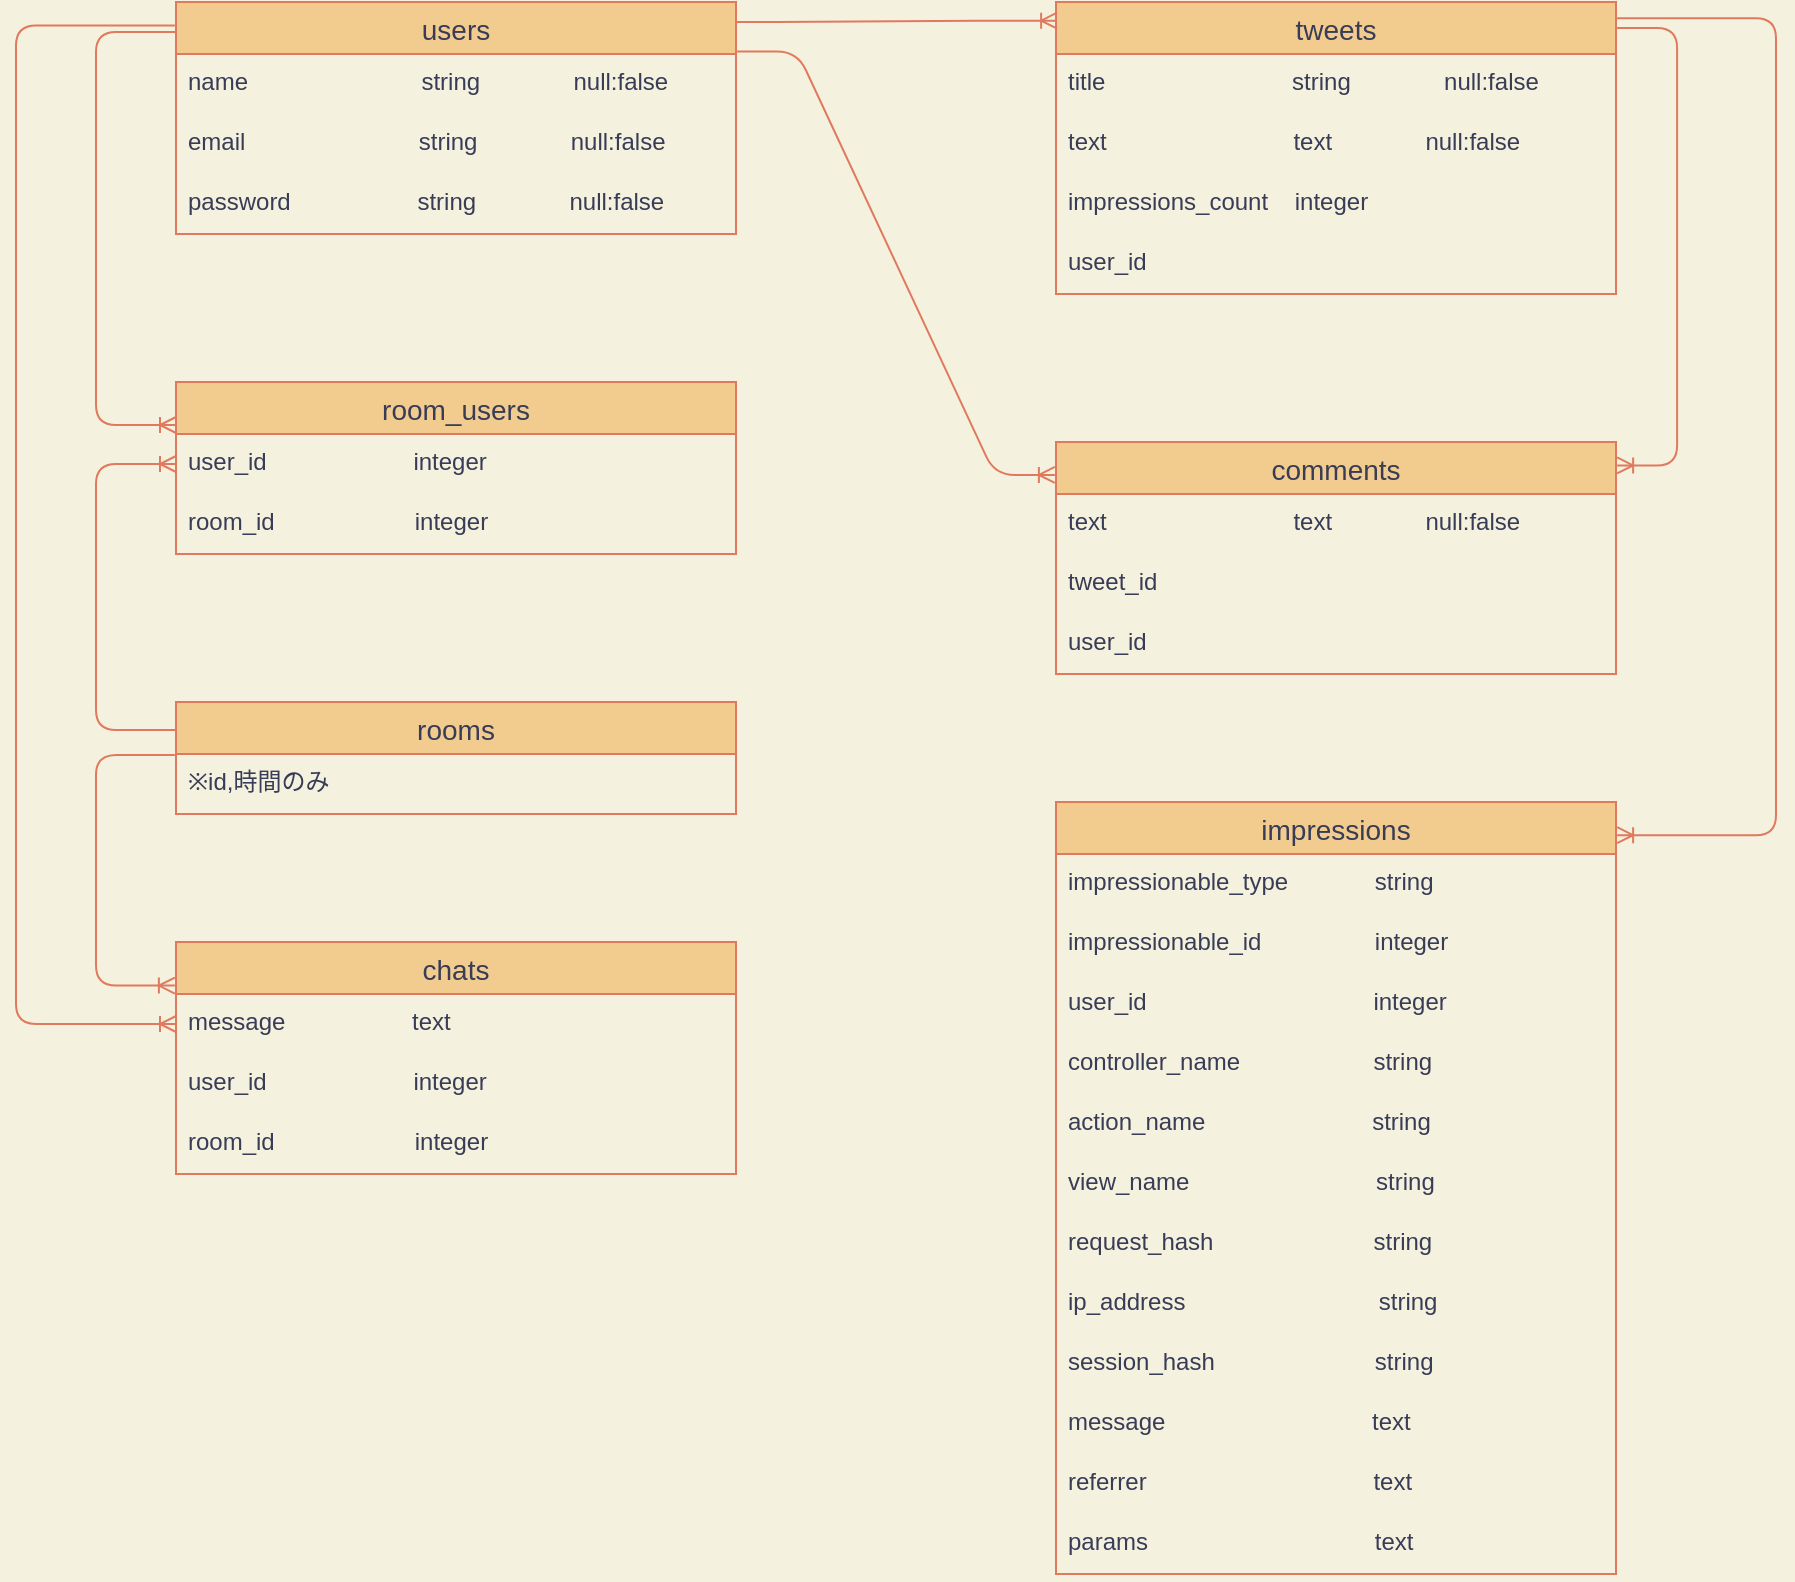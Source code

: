 <mxfile>
    <diagram id="NAmkIx1CDq7ArtmawguC" name="ページ1">
        <mxGraphModel dx="2040" dy="1133" grid="1" gridSize="10" guides="1" tooltips="1" connect="1" arrows="1" fold="1" page="1" pageScale="1" pageWidth="827" pageHeight="1169" background="#F4F1DE" math="0" shadow="0">
            <root>
                <mxCell id="0"/>
                <mxCell id="1" parent="0"/>
                <mxCell id="149" value="users" style="swimlane;fontStyle=0;childLayout=stackLayout;horizontal=1;startSize=26;horizontalStack=0;resizeParent=1;resizeParentMax=0;resizeLast=0;collapsible=1;marginBottom=0;align=center;fontSize=14;strokeColor=#E07A5F;strokeWidth=1;fillColor=#F2CC8F;fontColor=#393C56;" parent="1" vertex="1">
                    <mxGeometry y="80" width="280" height="116" as="geometry"/>
                </mxCell>
                <mxCell id="151" value="name                          string              null:false       " style="text;strokeColor=none;fillColor=none;spacingLeft=4;spacingRight=4;overflow=hidden;rotatable=0;points=[[0,0.5],[1,0.5]];portConstraint=eastwest;fontSize=12;fontColor=#393C56;" parent="149" vertex="1">
                    <mxGeometry y="26" width="280" height="30" as="geometry"/>
                </mxCell>
                <mxCell id="153" value="email                          string              null:false" style="text;strokeColor=none;fillColor=none;spacingLeft=4;spacingRight=4;overflow=hidden;rotatable=0;points=[[0,0.5],[1,0.5]];portConstraint=eastwest;fontSize=12;fontColor=#393C56;" parent="149" vertex="1">
                    <mxGeometry y="56" width="280" height="30" as="geometry"/>
                </mxCell>
                <mxCell id="154" value="password                   string              null:false" style="text;strokeColor=none;fillColor=none;spacingLeft=4;spacingRight=4;overflow=hidden;rotatable=0;points=[[0,0.5],[1,0.5]];portConstraint=eastwest;fontSize=12;fontColor=#393C56;" parent="149" vertex="1">
                    <mxGeometry y="86" width="280" height="30" as="geometry"/>
                </mxCell>
                <mxCell id="155" value="tweets" style="swimlane;fontStyle=0;childLayout=stackLayout;horizontal=1;startSize=26;horizontalStack=0;resizeParent=1;resizeParentMax=0;resizeLast=0;collapsible=1;marginBottom=0;align=center;fontSize=14;strokeColor=#E07A5F;strokeWidth=1;fillColor=#F2CC8F;fontColor=#393C56;" parent="1" vertex="1">
                    <mxGeometry x="440" y="80" width="280" height="146" as="geometry"/>
                </mxCell>
                <mxCell id="156" value="title                            string              null:false       " style="text;strokeColor=none;fillColor=none;spacingLeft=4;spacingRight=4;overflow=hidden;rotatable=0;points=[[0,0.5],[1,0.5]];portConstraint=eastwest;fontSize=12;fontColor=#393C56;" parent="155" vertex="1">
                    <mxGeometry y="26" width="280" height="30" as="geometry"/>
                </mxCell>
                <mxCell id="157" value="text                            text              null:false" style="text;strokeColor=none;fillColor=none;spacingLeft=4;spacingRight=4;overflow=hidden;rotatable=0;points=[[0,0.5],[1,0.5]];portConstraint=eastwest;fontSize=12;fontColor=#393C56;" parent="155" vertex="1">
                    <mxGeometry y="56" width="280" height="30" as="geometry"/>
                </mxCell>
                <mxCell id="158" value="impressions_count    integer" style="text;strokeColor=none;fillColor=none;spacingLeft=4;spacingRight=4;overflow=hidden;rotatable=0;points=[[0,0.5],[1,0.5]];portConstraint=eastwest;fontSize=12;fontColor=#393C56;" parent="155" vertex="1">
                    <mxGeometry y="86" width="280" height="30" as="geometry"/>
                </mxCell>
                <mxCell id="160" value="user_id" style="text;strokeColor=none;fillColor=none;spacingLeft=4;spacingRight=4;overflow=hidden;rotatable=0;points=[[0,0.5],[1,0.5]];portConstraint=eastwest;fontSize=12;fontColor=#393C56;" vertex="1" parent="155">
                    <mxGeometry y="116" width="280" height="30" as="geometry"/>
                </mxCell>
                <mxCell id="162" value="comments" style="swimlane;fontStyle=0;childLayout=stackLayout;horizontal=1;startSize=26;horizontalStack=0;resizeParent=1;resizeParentMax=0;resizeLast=0;collapsible=1;marginBottom=0;align=center;fontSize=14;strokeColor=#E07A5F;strokeWidth=1;fillColor=#F2CC8F;fontColor=#393C56;" vertex="1" parent="1">
                    <mxGeometry x="440" y="300" width="280" height="116" as="geometry"/>
                </mxCell>
                <mxCell id="164" value="text                            text              null:false" style="text;strokeColor=none;fillColor=none;spacingLeft=4;spacingRight=4;overflow=hidden;rotatable=0;points=[[0,0.5],[1,0.5]];portConstraint=eastwest;fontSize=12;fontColor=#393C56;" vertex="1" parent="162">
                    <mxGeometry y="26" width="280" height="30" as="geometry"/>
                </mxCell>
                <mxCell id="165" value="tweet_id" style="text;strokeColor=none;fillColor=none;spacingLeft=4;spacingRight=4;overflow=hidden;rotatable=0;points=[[0,0.5],[1,0.5]];portConstraint=eastwest;fontSize=12;fontColor=#393C56;" vertex="1" parent="162">
                    <mxGeometry y="56" width="280" height="30" as="geometry"/>
                </mxCell>
                <mxCell id="166" value="user_id" style="text;strokeColor=none;fillColor=none;spacingLeft=4;spacingRight=4;overflow=hidden;rotatable=0;points=[[0,0.5],[1,0.5]];portConstraint=eastwest;fontSize=12;fontColor=#393C56;" vertex="1" parent="162">
                    <mxGeometry y="86" width="280" height="30" as="geometry"/>
                </mxCell>
                <mxCell id="167" value="room_users" style="swimlane;fontStyle=0;childLayout=stackLayout;horizontal=1;startSize=26;horizontalStack=0;resizeParent=1;resizeParentMax=0;resizeLast=0;collapsible=1;marginBottom=0;align=center;fontSize=14;strokeColor=#E07A5F;strokeWidth=1;fillColor=#F2CC8F;fontColor=#393C56;" vertex="1" parent="1">
                    <mxGeometry y="270" width="280" height="86" as="geometry"/>
                </mxCell>
                <mxCell id="169" value="user_id                      integer" style="text;strokeColor=none;fillColor=none;spacingLeft=4;spacingRight=4;overflow=hidden;rotatable=0;points=[[0,0.5],[1,0.5]];portConstraint=eastwest;fontSize=12;fontColor=#393C56;" vertex="1" parent="167">
                    <mxGeometry y="26" width="280" height="30" as="geometry"/>
                </mxCell>
                <mxCell id="170" value="room_id                     integer" style="text;strokeColor=none;fillColor=none;spacingLeft=4;spacingRight=4;overflow=hidden;rotatable=0;points=[[0,0.5],[1,0.5]];portConstraint=eastwest;fontSize=12;fontColor=#393C56;" vertex="1" parent="167">
                    <mxGeometry y="56" width="280" height="30" as="geometry"/>
                </mxCell>
                <mxCell id="171" value="rooms" style="swimlane;fontStyle=0;childLayout=stackLayout;horizontal=1;startSize=26;horizontalStack=0;resizeParent=1;resizeParentMax=0;resizeLast=0;collapsible=1;marginBottom=0;align=center;fontSize=14;strokeColor=#E07A5F;strokeWidth=1;fillColor=#F2CC8F;fontColor=#393C56;" vertex="1" parent="1">
                    <mxGeometry y="430" width="280" height="56" as="geometry"/>
                </mxCell>
                <mxCell id="172" value="※id,時間のみ" style="text;strokeColor=none;fillColor=none;spacingLeft=4;spacingRight=4;overflow=hidden;rotatable=0;points=[[0,0.5],[1,0.5]];portConstraint=eastwest;fontSize=12;fontColor=#393C56;" vertex="1" parent="171">
                    <mxGeometry y="26" width="280" height="30" as="geometry"/>
                </mxCell>
                <mxCell id="174" value="chats" style="swimlane;fontStyle=0;childLayout=stackLayout;horizontal=1;startSize=26;horizontalStack=0;resizeParent=1;resizeParentMax=0;resizeLast=0;collapsible=1;marginBottom=0;align=center;fontSize=14;strokeColor=#E07A5F;strokeWidth=1;fillColor=#F2CC8F;fontColor=#393C56;" vertex="1" parent="1">
                    <mxGeometry y="550" width="280" height="116" as="geometry"/>
                </mxCell>
                <mxCell id="175" value="message                   text" style="text;strokeColor=none;fillColor=none;spacingLeft=4;spacingRight=4;overflow=hidden;rotatable=0;points=[[0,0.5],[1,0.5]];portConstraint=eastwest;fontSize=12;fontColor=#393C56;" vertex="1" parent="174">
                    <mxGeometry y="26" width="280" height="30" as="geometry"/>
                </mxCell>
                <mxCell id="176" value="user_id                      integer" style="text;strokeColor=none;fillColor=none;spacingLeft=4;spacingRight=4;overflow=hidden;rotatable=0;points=[[0,0.5],[1,0.5]];portConstraint=eastwest;fontSize=12;fontColor=#393C56;" vertex="1" parent="174">
                    <mxGeometry y="56" width="280" height="30" as="geometry"/>
                </mxCell>
                <mxCell id="177" value="room_id                     integer" style="text;strokeColor=none;fillColor=none;spacingLeft=4;spacingRight=4;overflow=hidden;rotatable=0;points=[[0,0.5],[1,0.5]];portConstraint=eastwest;fontSize=12;fontColor=#393C56;" vertex="1" parent="174">
                    <mxGeometry y="86" width="280" height="30" as="geometry"/>
                </mxCell>
                <mxCell id="178" value="impressions" style="swimlane;fontStyle=0;childLayout=stackLayout;horizontal=1;startSize=26;horizontalStack=0;resizeParent=1;resizeParentMax=0;resizeLast=0;collapsible=1;marginBottom=0;align=center;fontSize=14;strokeColor=#E07A5F;strokeWidth=1;fillColor=#F2CC8F;fontColor=#393C56;" vertex="1" parent="1">
                    <mxGeometry x="440" y="480" width="280" height="386" as="geometry"/>
                </mxCell>
                <mxCell id="179" value="impressionable_type             string" style="text;strokeColor=none;fillColor=none;spacingLeft=4;spacingRight=4;overflow=hidden;rotatable=0;points=[[0,0.5],[1,0.5]];portConstraint=eastwest;fontSize=12;fontColor=#393C56;" vertex="1" parent="178">
                    <mxGeometry y="26" width="280" height="30" as="geometry"/>
                </mxCell>
                <mxCell id="180" value="impressionable_id                 integer" style="text;strokeColor=none;fillColor=none;spacingLeft=4;spacingRight=4;overflow=hidden;rotatable=0;points=[[0,0.5],[1,0.5]];portConstraint=eastwest;fontSize=12;fontColor=#393C56;" vertex="1" parent="178">
                    <mxGeometry y="56" width="280" height="30" as="geometry"/>
                </mxCell>
                <mxCell id="182" value="user_id                                  integer" style="text;strokeColor=none;fillColor=none;spacingLeft=4;spacingRight=4;overflow=hidden;rotatable=0;points=[[0,0.5],[1,0.5]];portConstraint=eastwest;fontSize=12;fontColor=#393C56;" vertex="1" parent="178">
                    <mxGeometry y="86" width="280" height="30" as="geometry"/>
                </mxCell>
                <mxCell id="183" value="controller_name                    string" style="text;strokeColor=none;fillColor=none;spacingLeft=4;spacingRight=4;overflow=hidden;rotatable=0;points=[[0,0.5],[1,0.5]];portConstraint=eastwest;fontSize=12;fontColor=#393C56;" vertex="1" parent="178">
                    <mxGeometry y="116" width="280" height="30" as="geometry"/>
                </mxCell>
                <mxCell id="184" value="action_name                         string" style="text;strokeColor=none;fillColor=none;spacingLeft=4;spacingRight=4;overflow=hidden;rotatable=0;points=[[0,0.5],[1,0.5]];portConstraint=eastwest;fontSize=12;fontColor=#393C56;" vertex="1" parent="178">
                    <mxGeometry y="146" width="280" height="30" as="geometry"/>
                </mxCell>
                <mxCell id="185" value="view_name                            string" style="text;strokeColor=none;fillColor=none;spacingLeft=4;spacingRight=4;overflow=hidden;rotatable=0;points=[[0,0.5],[1,0.5]];portConstraint=eastwest;fontSize=12;fontColor=#393C56;" vertex="1" parent="178">
                    <mxGeometry y="176" width="280" height="30" as="geometry"/>
                </mxCell>
                <mxCell id="186" value="request_hash                        string" style="text;strokeColor=none;fillColor=none;spacingLeft=4;spacingRight=4;overflow=hidden;rotatable=0;points=[[0,0.5],[1,0.5]];portConstraint=eastwest;fontSize=12;fontColor=#393C56;" vertex="1" parent="178">
                    <mxGeometry y="206" width="280" height="30" as="geometry"/>
                </mxCell>
                <mxCell id="187" value="ip_address                             string" style="text;strokeColor=none;fillColor=none;spacingLeft=4;spacingRight=4;overflow=hidden;rotatable=0;points=[[0,0.5],[1,0.5]];portConstraint=eastwest;fontSize=12;fontColor=#393C56;" vertex="1" parent="178">
                    <mxGeometry y="236" width="280" height="30" as="geometry"/>
                </mxCell>
                <mxCell id="188" value="session_hash                        string" style="text;strokeColor=none;fillColor=none;spacingLeft=4;spacingRight=4;overflow=hidden;rotatable=0;points=[[0,0.5],[1,0.5]];portConstraint=eastwest;fontSize=12;fontColor=#393C56;" vertex="1" parent="178">
                    <mxGeometry y="266" width="280" height="30" as="geometry"/>
                </mxCell>
                <mxCell id="189" value="message                               text" style="text;strokeColor=none;fillColor=none;spacingLeft=4;spacingRight=4;overflow=hidden;rotatable=0;points=[[0,0.5],[1,0.5]];portConstraint=eastwest;fontSize=12;fontColor=#393C56;" vertex="1" parent="178">
                    <mxGeometry y="296" width="280" height="30" as="geometry"/>
                </mxCell>
                <mxCell id="190" value="referrer                                  text" style="text;strokeColor=none;fillColor=none;spacingLeft=4;spacingRight=4;overflow=hidden;rotatable=0;points=[[0,0.5],[1,0.5]];portConstraint=eastwest;fontSize=12;fontColor=#393C56;" vertex="1" parent="178">
                    <mxGeometry y="326" width="280" height="30" as="geometry"/>
                </mxCell>
                <mxCell id="191" value="params                                  text" style="text;strokeColor=none;fillColor=none;spacingLeft=4;spacingRight=4;overflow=hidden;rotatable=0;points=[[0,0.5],[1,0.5]];portConstraint=eastwest;fontSize=12;fontColor=#393C56;" vertex="1" parent="178">
                    <mxGeometry y="356" width="280" height="30" as="geometry"/>
                </mxCell>
                <mxCell id="194" value="" style="edgeStyle=elbowEdgeStyle;fontSize=12;html=1;endArrow=ERoneToMany;entryX=0;entryY=0.25;entryDx=0;entryDy=0;labelBackgroundColor=#F4F1DE;strokeColor=#E07A5F;fontColor=#393C56;" edge="1" parent="1" target="167">
                    <mxGeometry width="100" height="100" relative="1" as="geometry">
                        <mxPoint y="95" as="sourcePoint"/>
                        <mxPoint x="-30" y="210" as="targetPoint"/>
                        <Array as="points">
                            <mxPoint x="-40" y="190"/>
                        </Array>
                    </mxGeometry>
                </mxCell>
                <mxCell id="195" value="" style="edgeStyle=elbowEdgeStyle;fontSize=12;html=1;endArrow=ERoneToMany;exitX=0;exitY=0.25;exitDx=0;exitDy=0;entryX=0;entryY=0.5;entryDx=0;entryDy=0;labelBackgroundColor=#F4F1DE;strokeColor=#E07A5F;fontColor=#393C56;" edge="1" parent="1" source="171" target="169">
                    <mxGeometry width="100" height="100" relative="1" as="geometry">
                        <mxPoint x="100" y="460" as="sourcePoint"/>
                        <mxPoint x="200" y="360" as="targetPoint"/>
                        <Array as="points">
                            <mxPoint x="-40" y="380"/>
                        </Array>
                    </mxGeometry>
                </mxCell>
                <mxCell id="196" value="" style="edgeStyle=elbowEdgeStyle;fontSize=12;html=1;endArrow=ERoneToMany;exitX=-0.002;exitY=0.016;exitDx=0;exitDy=0;exitPerimeter=0;entryX=-0.002;entryY=-0.141;entryDx=0;entryDy=0;entryPerimeter=0;labelBackgroundColor=#F4F1DE;strokeColor=#E07A5F;fontColor=#393C56;" edge="1" parent="1" source="172" target="175">
                    <mxGeometry width="100" height="100" relative="1" as="geometry">
                        <mxPoint x="100" y="460" as="sourcePoint"/>
                        <mxPoint x="200" y="360" as="targetPoint"/>
                        <Array as="points">
                            <mxPoint x="-40" y="530"/>
                        </Array>
                    </mxGeometry>
                </mxCell>
                <mxCell id="197" value="" style="edgeStyle=elbowEdgeStyle;fontSize=12;html=1;endArrow=ERoneToMany;exitX=-0.002;exitY=0.101;exitDx=0;exitDy=0;exitPerimeter=0;entryX=0;entryY=0.5;entryDx=0;entryDy=0;labelBackgroundColor=#F4F1DE;strokeColor=#E07A5F;fontColor=#393C56;" edge="1" parent="1" source="149" target="175">
                    <mxGeometry width="100" height="100" relative="1" as="geometry">
                        <mxPoint x="100" y="440" as="sourcePoint"/>
                        <mxPoint x="200" y="340" as="targetPoint"/>
                        <Array as="points">
                            <mxPoint x="-80" y="350"/>
                        </Array>
                    </mxGeometry>
                </mxCell>
                <mxCell id="198" value="" style="edgeStyle=entityRelationEdgeStyle;fontSize=12;html=1;endArrow=ERoneToMany;exitX=1;exitY=0.086;exitDx=0;exitDy=0;exitPerimeter=0;entryX=0.002;entryY=0.064;entryDx=0;entryDy=0;entryPerimeter=0;labelBackgroundColor=#F4F1DE;strokeColor=#E07A5F;fontColor=#393C56;" edge="1" parent="1" source="149" target="155">
                    <mxGeometry width="100" height="100" relative="1" as="geometry">
                        <mxPoint x="100" y="440" as="sourcePoint"/>
                        <mxPoint x="200" y="340" as="targetPoint"/>
                    </mxGeometry>
                </mxCell>
                <mxCell id="199" value="" style="edgeStyle=entityRelationEdgeStyle;fontSize=12;html=1;endArrow=ERoneToMany;exitX=1.002;exitY=-0.043;exitDx=0;exitDy=0;exitPerimeter=0;entryX=-0.002;entryY=0.142;entryDx=0;entryDy=0;entryPerimeter=0;labelBackgroundColor=#F4F1DE;strokeColor=#E07A5F;fontColor=#393C56;" edge="1" parent="1" source="151" target="162">
                    <mxGeometry width="100" height="100" relative="1" as="geometry">
                        <mxPoint x="100" y="440" as="sourcePoint"/>
                        <mxPoint x="200" y="340" as="targetPoint"/>
                    </mxGeometry>
                </mxCell>
                <mxCell id="200" value="" style="edgeStyle=entityRelationEdgeStyle;fontSize=12;html=1;endArrow=ERoneToMany;exitX=1.002;exitY=0.089;exitDx=0;exitDy=0;exitPerimeter=0;entryX=1.002;entryY=0.101;entryDx=0;entryDy=0;entryPerimeter=0;labelBackgroundColor=#F4F1DE;strokeColor=#E07A5F;fontColor=#393C56;" edge="1" parent="1" source="155" target="162">
                    <mxGeometry width="100" height="100" relative="1" as="geometry">
                        <mxPoint x="500" y="480" as="sourcePoint"/>
                        <mxPoint x="600" y="380" as="targetPoint"/>
                    </mxGeometry>
                </mxCell>
                <mxCell id="201" value="" style="edgeStyle=elbowEdgeStyle;fontSize=12;html=1;endArrow=ERoneToMany;exitX=1.002;exitY=0.056;exitDx=0;exitDy=0;exitPerimeter=0;entryX=1.002;entryY=0.043;entryDx=0;entryDy=0;entryPerimeter=0;labelBackgroundColor=#F4F1DE;strokeColor=#E07A5F;fontColor=#393C56;" edge="1" parent="1" source="155" target="178">
                    <mxGeometry width="100" height="100" relative="1" as="geometry">
                        <mxPoint x="500" y="480" as="sourcePoint"/>
                        <mxPoint x="600" y="380" as="targetPoint"/>
                        <Array as="points">
                            <mxPoint x="800" y="290"/>
                        </Array>
                    </mxGeometry>
                </mxCell>
            </root>
        </mxGraphModel>
    </diagram>
</mxfile>